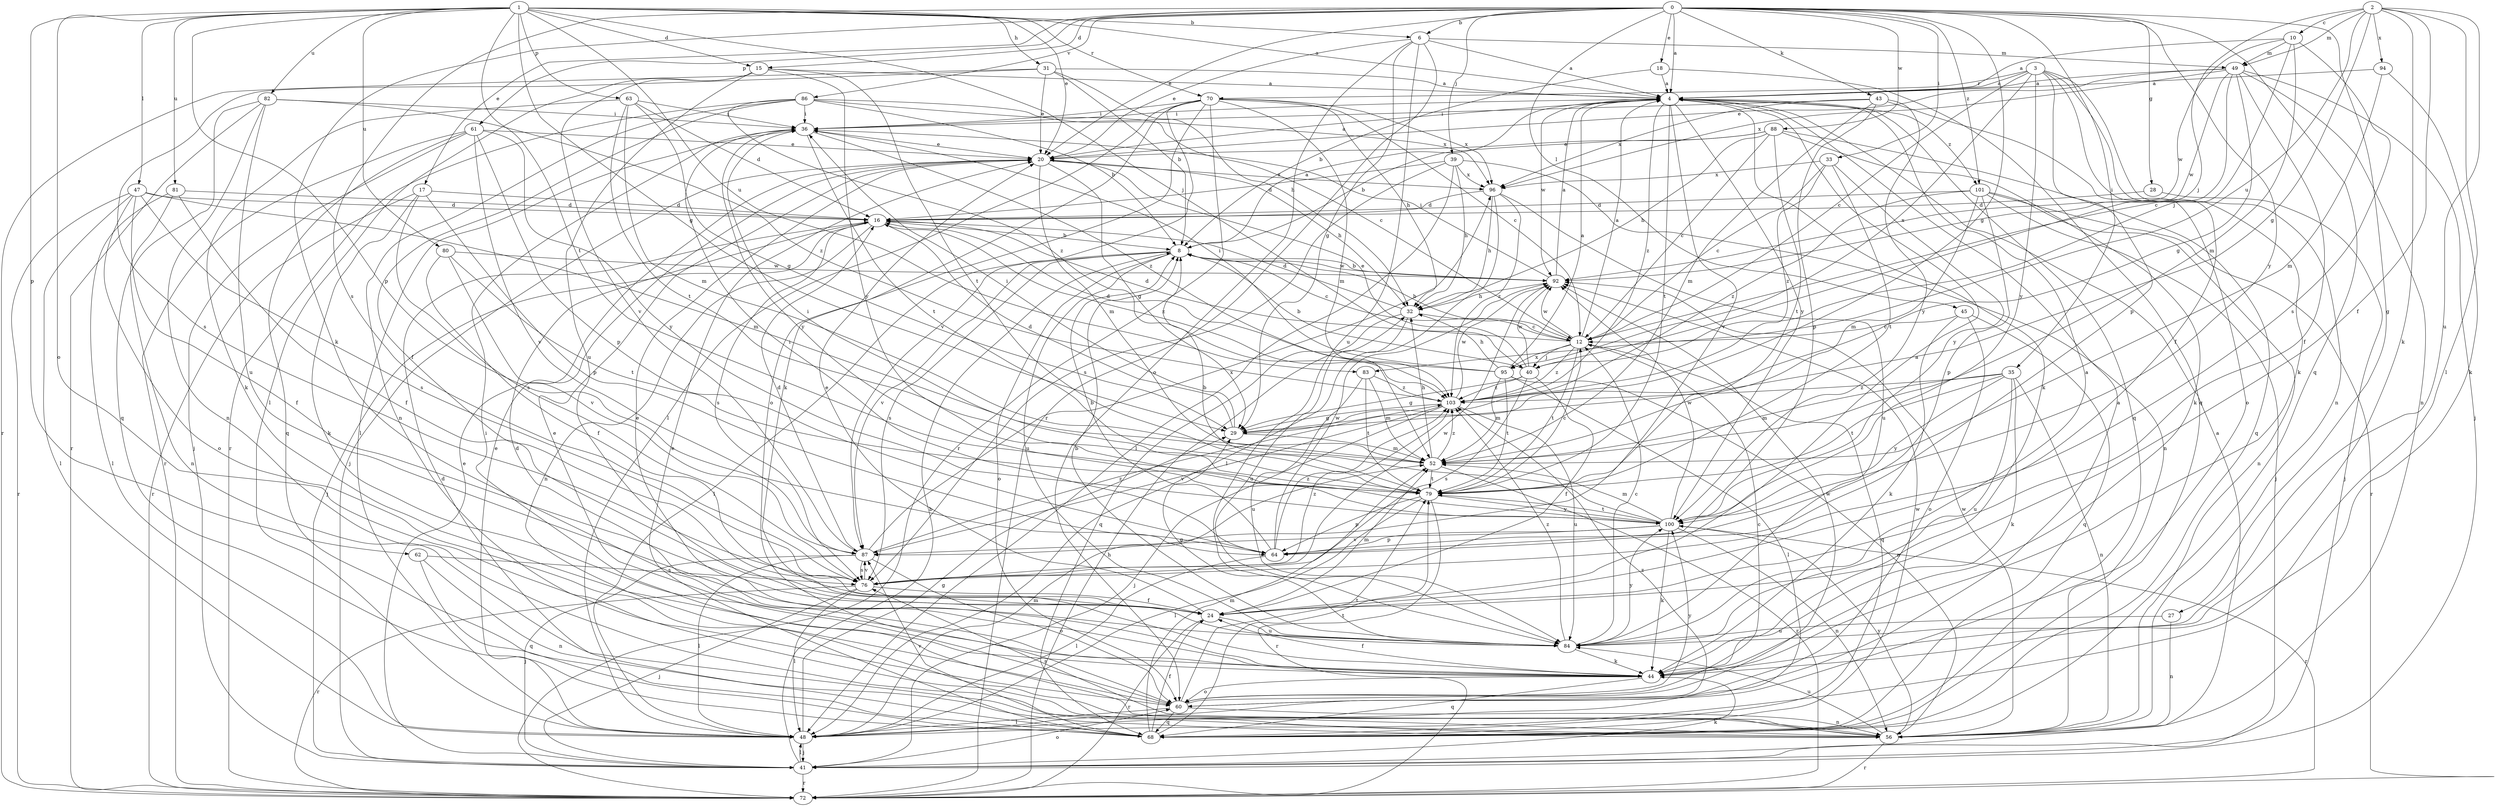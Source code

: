 strict digraph  {
0;
1;
2;
3;
4;
6;
8;
10;
12;
15;
16;
17;
18;
20;
24;
27;
28;
29;
31;
32;
33;
35;
36;
39;
40;
41;
43;
44;
45;
47;
48;
49;
52;
56;
60;
61;
62;
63;
64;
68;
70;
72;
76;
79;
80;
81;
82;
83;
84;
86;
87;
88;
92;
94;
95;
96;
100;
101;
103;
0 -> 4  [label=a];
0 -> 6  [label=b];
0 -> 15  [label=d];
0 -> 17  [label=e];
0 -> 18  [label=e];
0 -> 20  [label=e];
0 -> 27  [label=g];
0 -> 28  [label=g];
0 -> 29  [label=g];
0 -> 33  [label=i];
0 -> 35  [label=i];
0 -> 39  [label=j];
0 -> 43  [label=k];
0 -> 44  [label=k];
0 -> 45  [label=l];
0 -> 61  [label=p];
0 -> 68  [label=q];
0 -> 76  [label=s];
0 -> 86  [label=v];
0 -> 88  [label=w];
0 -> 100  [label=y];
0 -> 101  [label=z];
1 -> 4  [label=a];
1 -> 6  [label=b];
1 -> 15  [label=d];
1 -> 20  [label=e];
1 -> 29  [label=g];
1 -> 31  [label=h];
1 -> 40  [label=j];
1 -> 47  [label=l];
1 -> 60  [label=o];
1 -> 62  [label=p];
1 -> 63  [label=p];
1 -> 64  [label=p];
1 -> 70  [label=r];
1 -> 79  [label=t];
1 -> 80  [label=u];
1 -> 81  [label=u];
1 -> 82  [label=u];
1 -> 83  [label=u];
2 -> 10  [label=c];
2 -> 24  [label=f];
2 -> 29  [label=g];
2 -> 40  [label=j];
2 -> 44  [label=k];
2 -> 48  [label=l];
2 -> 49  [label=m];
2 -> 83  [label=u];
2 -> 84  [label=u];
2 -> 94  [label=x];
3 -> 4  [label=a];
3 -> 12  [label=c];
3 -> 24  [label=f];
3 -> 44  [label=k];
3 -> 56  [label=n];
3 -> 64  [label=p];
3 -> 70  [label=r];
3 -> 95  [label=x];
3 -> 100  [label=y];
4 -> 36  [label=i];
4 -> 44  [label=k];
4 -> 68  [label=q];
4 -> 79  [label=t];
4 -> 87  [label=v];
4 -> 92  [label=w];
4 -> 100  [label=y];
4 -> 101  [label=z];
4 -> 103  [label=z];
6 -> 4  [label=a];
6 -> 20  [label=e];
6 -> 29  [label=g];
6 -> 49  [label=m];
6 -> 60  [label=o];
6 -> 72  [label=r];
6 -> 84  [label=u];
8 -> 4  [label=a];
8 -> 12  [label=c];
8 -> 48  [label=l];
8 -> 60  [label=o];
8 -> 76  [label=s];
8 -> 84  [label=u];
8 -> 87  [label=v];
8 -> 92  [label=w];
10 -> 4  [label=a];
10 -> 40  [label=j];
10 -> 49  [label=m];
10 -> 52  [label=m];
10 -> 76  [label=s];
10 -> 92  [label=w];
12 -> 4  [label=a];
12 -> 8  [label=b];
12 -> 16  [label=d];
12 -> 40  [label=j];
12 -> 68  [label=q];
12 -> 79  [label=t];
12 -> 92  [label=w];
12 -> 95  [label=x];
12 -> 103  [label=z];
15 -> 4  [label=a];
15 -> 48  [label=l];
15 -> 79  [label=t];
15 -> 84  [label=u];
15 -> 87  [label=v];
15 -> 100  [label=y];
16 -> 8  [label=b];
16 -> 41  [label=j];
16 -> 56  [label=n];
16 -> 76  [label=s];
16 -> 103  [label=z];
17 -> 16  [label=d];
17 -> 44  [label=k];
17 -> 64  [label=p];
17 -> 72  [label=r];
17 -> 76  [label=s];
18 -> 4  [label=a];
18 -> 8  [label=b];
18 -> 68  [label=q];
20 -> 4  [label=a];
20 -> 29  [label=g];
20 -> 32  [label=h];
20 -> 41  [label=j];
20 -> 52  [label=m];
20 -> 96  [label=x];
24 -> 4  [label=a];
24 -> 20  [label=e];
24 -> 52  [label=m];
24 -> 72  [label=r];
24 -> 84  [label=u];
27 -> 56  [label=n];
27 -> 84  [label=u];
28 -> 16  [label=d];
28 -> 41  [label=j];
29 -> 16  [label=d];
29 -> 36  [label=i];
29 -> 52  [label=m];
31 -> 4  [label=a];
31 -> 8  [label=b];
31 -> 20  [label=e];
31 -> 32  [label=h];
31 -> 72  [label=r];
31 -> 76  [label=s];
32 -> 12  [label=c];
32 -> 16  [label=d];
32 -> 68  [label=q];
32 -> 84  [label=u];
33 -> 12  [label=c];
33 -> 79  [label=t];
33 -> 96  [label=x];
33 -> 100  [label=y];
33 -> 103  [label=z];
35 -> 44  [label=k];
35 -> 52  [label=m];
35 -> 56  [label=n];
35 -> 79  [label=t];
35 -> 84  [label=u];
35 -> 100  [label=y];
35 -> 103  [label=z];
36 -> 20  [label=e];
36 -> 48  [label=l];
36 -> 79  [label=t];
36 -> 100  [label=y];
36 -> 103  [label=z];
39 -> 16  [label=d];
39 -> 32  [label=h];
39 -> 48  [label=l];
39 -> 56  [label=n];
39 -> 76  [label=s];
39 -> 96  [label=x];
40 -> 8  [label=b];
40 -> 20  [label=e];
40 -> 24  [label=f];
40 -> 29  [label=g];
40 -> 76  [label=s];
40 -> 92  [label=w];
40 -> 103  [label=z];
41 -> 4  [label=a];
41 -> 8  [label=b];
41 -> 20  [label=e];
41 -> 44  [label=k];
41 -> 48  [label=l];
41 -> 60  [label=o];
41 -> 72  [label=r];
43 -> 36  [label=i];
43 -> 52  [label=m];
43 -> 60  [label=o];
43 -> 64  [label=p];
43 -> 96  [label=x];
43 -> 100  [label=y];
44 -> 16  [label=d];
44 -> 20  [label=e];
44 -> 24  [label=f];
44 -> 60  [label=o];
44 -> 68  [label=q];
45 -> 12  [label=c];
45 -> 44  [label=k];
45 -> 60  [label=o];
45 -> 68  [label=q];
47 -> 16  [label=d];
47 -> 24  [label=f];
47 -> 48  [label=l];
47 -> 52  [label=m];
47 -> 60  [label=o];
47 -> 72  [label=r];
47 -> 76  [label=s];
48 -> 20  [label=e];
48 -> 29  [label=g];
48 -> 41  [label=j];
48 -> 52  [label=m];
48 -> 103  [label=z];
49 -> 4  [label=a];
49 -> 12  [label=c];
49 -> 20  [label=e];
49 -> 24  [label=f];
49 -> 29  [label=g];
49 -> 41  [label=j];
49 -> 56  [label=n];
49 -> 92  [label=w];
49 -> 96  [label=x];
52 -> 32  [label=h];
52 -> 72  [label=r];
52 -> 79  [label=t];
52 -> 103  [label=z];
56 -> 36  [label=i];
56 -> 72  [label=r];
56 -> 76  [label=s];
56 -> 84  [label=u];
56 -> 92  [label=w];
56 -> 100  [label=y];
60 -> 4  [label=a];
60 -> 12  [label=c];
60 -> 20  [label=e];
60 -> 48  [label=l];
60 -> 56  [label=n];
60 -> 68  [label=q];
60 -> 79  [label=t];
60 -> 92  [label=w];
60 -> 100  [label=y];
61 -> 20  [label=e];
61 -> 41  [label=j];
61 -> 64  [label=p];
61 -> 68  [label=q];
61 -> 72  [label=r];
61 -> 87  [label=v];
61 -> 100  [label=y];
62 -> 56  [label=n];
62 -> 68  [label=q];
62 -> 76  [label=s];
63 -> 16  [label=d];
63 -> 29  [label=g];
63 -> 36  [label=i];
63 -> 44  [label=k];
63 -> 52  [label=m];
63 -> 79  [label=t];
64 -> 8  [label=b];
64 -> 36  [label=i];
64 -> 48  [label=l];
64 -> 92  [label=w];
64 -> 103  [label=z];
68 -> 16  [label=d];
68 -> 20  [label=e];
68 -> 24  [label=f];
68 -> 52  [label=m];
68 -> 79  [label=t];
68 -> 87  [label=v];
68 -> 92  [label=w];
70 -> 12  [label=c];
70 -> 32  [label=h];
70 -> 36  [label=i];
70 -> 44  [label=k];
70 -> 48  [label=l];
70 -> 52  [label=m];
70 -> 60  [label=o];
70 -> 72  [label=r];
70 -> 87  [label=v];
70 -> 96  [label=x];
72 -> 32  [label=h];
76 -> 24  [label=f];
76 -> 41  [label=j];
76 -> 48  [label=l];
76 -> 72  [label=r];
76 -> 87  [label=v];
76 -> 92  [label=w];
76 -> 103  [label=z];
79 -> 12  [label=c];
79 -> 36  [label=i];
79 -> 48  [label=l];
79 -> 64  [label=p];
79 -> 72  [label=r];
79 -> 100  [label=y];
80 -> 24  [label=f];
80 -> 79  [label=t];
80 -> 87  [label=v];
80 -> 92  [label=w];
81 -> 16  [label=d];
81 -> 24  [label=f];
81 -> 48  [label=l];
81 -> 56  [label=n];
82 -> 36  [label=i];
82 -> 56  [label=n];
82 -> 68  [label=q];
82 -> 72  [label=r];
82 -> 84  [label=u];
82 -> 103  [label=z];
83 -> 52  [label=m];
83 -> 79  [label=t];
83 -> 84  [label=u];
83 -> 103  [label=z];
84 -> 4  [label=a];
84 -> 8  [label=b];
84 -> 12  [label=c];
84 -> 29  [label=g];
84 -> 44  [label=k];
84 -> 100  [label=y];
84 -> 103  [label=z];
86 -> 8  [label=b];
86 -> 12  [label=c];
86 -> 24  [label=f];
86 -> 36  [label=i];
86 -> 56  [label=n];
86 -> 72  [label=r];
86 -> 96  [label=x];
86 -> 103  [label=z];
87 -> 16  [label=d];
87 -> 41  [label=j];
87 -> 48  [label=l];
87 -> 60  [label=o];
87 -> 76  [label=s];
87 -> 96  [label=x];
87 -> 103  [label=z];
88 -> 8  [label=b];
88 -> 12  [label=c];
88 -> 20  [label=e];
88 -> 32  [label=h];
88 -> 44  [label=k];
88 -> 68  [label=q];
88 -> 79  [label=t];
92 -> 4  [label=a];
92 -> 8  [label=b];
92 -> 32  [label=h];
92 -> 36  [label=i];
94 -> 4  [label=a];
94 -> 44  [label=k];
94 -> 52  [label=m];
95 -> 4  [label=a];
95 -> 16  [label=d];
95 -> 32  [label=h];
95 -> 36  [label=i];
95 -> 48  [label=l];
95 -> 52  [label=m];
95 -> 56  [label=n];
95 -> 79  [label=t];
96 -> 16  [label=d];
96 -> 32  [label=h];
96 -> 48  [label=l];
96 -> 84  [label=u];
96 -> 103  [label=z];
100 -> 8  [label=b];
100 -> 44  [label=k];
100 -> 52  [label=m];
100 -> 56  [label=n];
100 -> 64  [label=p];
100 -> 72  [label=r];
100 -> 79  [label=t];
100 -> 87  [label=v];
100 -> 92  [label=w];
101 -> 16  [label=d];
101 -> 41  [label=j];
101 -> 52  [label=m];
101 -> 56  [label=n];
101 -> 64  [label=p];
101 -> 72  [label=r];
101 -> 103  [label=z];
103 -> 29  [label=g];
103 -> 41  [label=j];
103 -> 84  [label=u];
103 -> 87  [label=v];
103 -> 92  [label=w];
}
